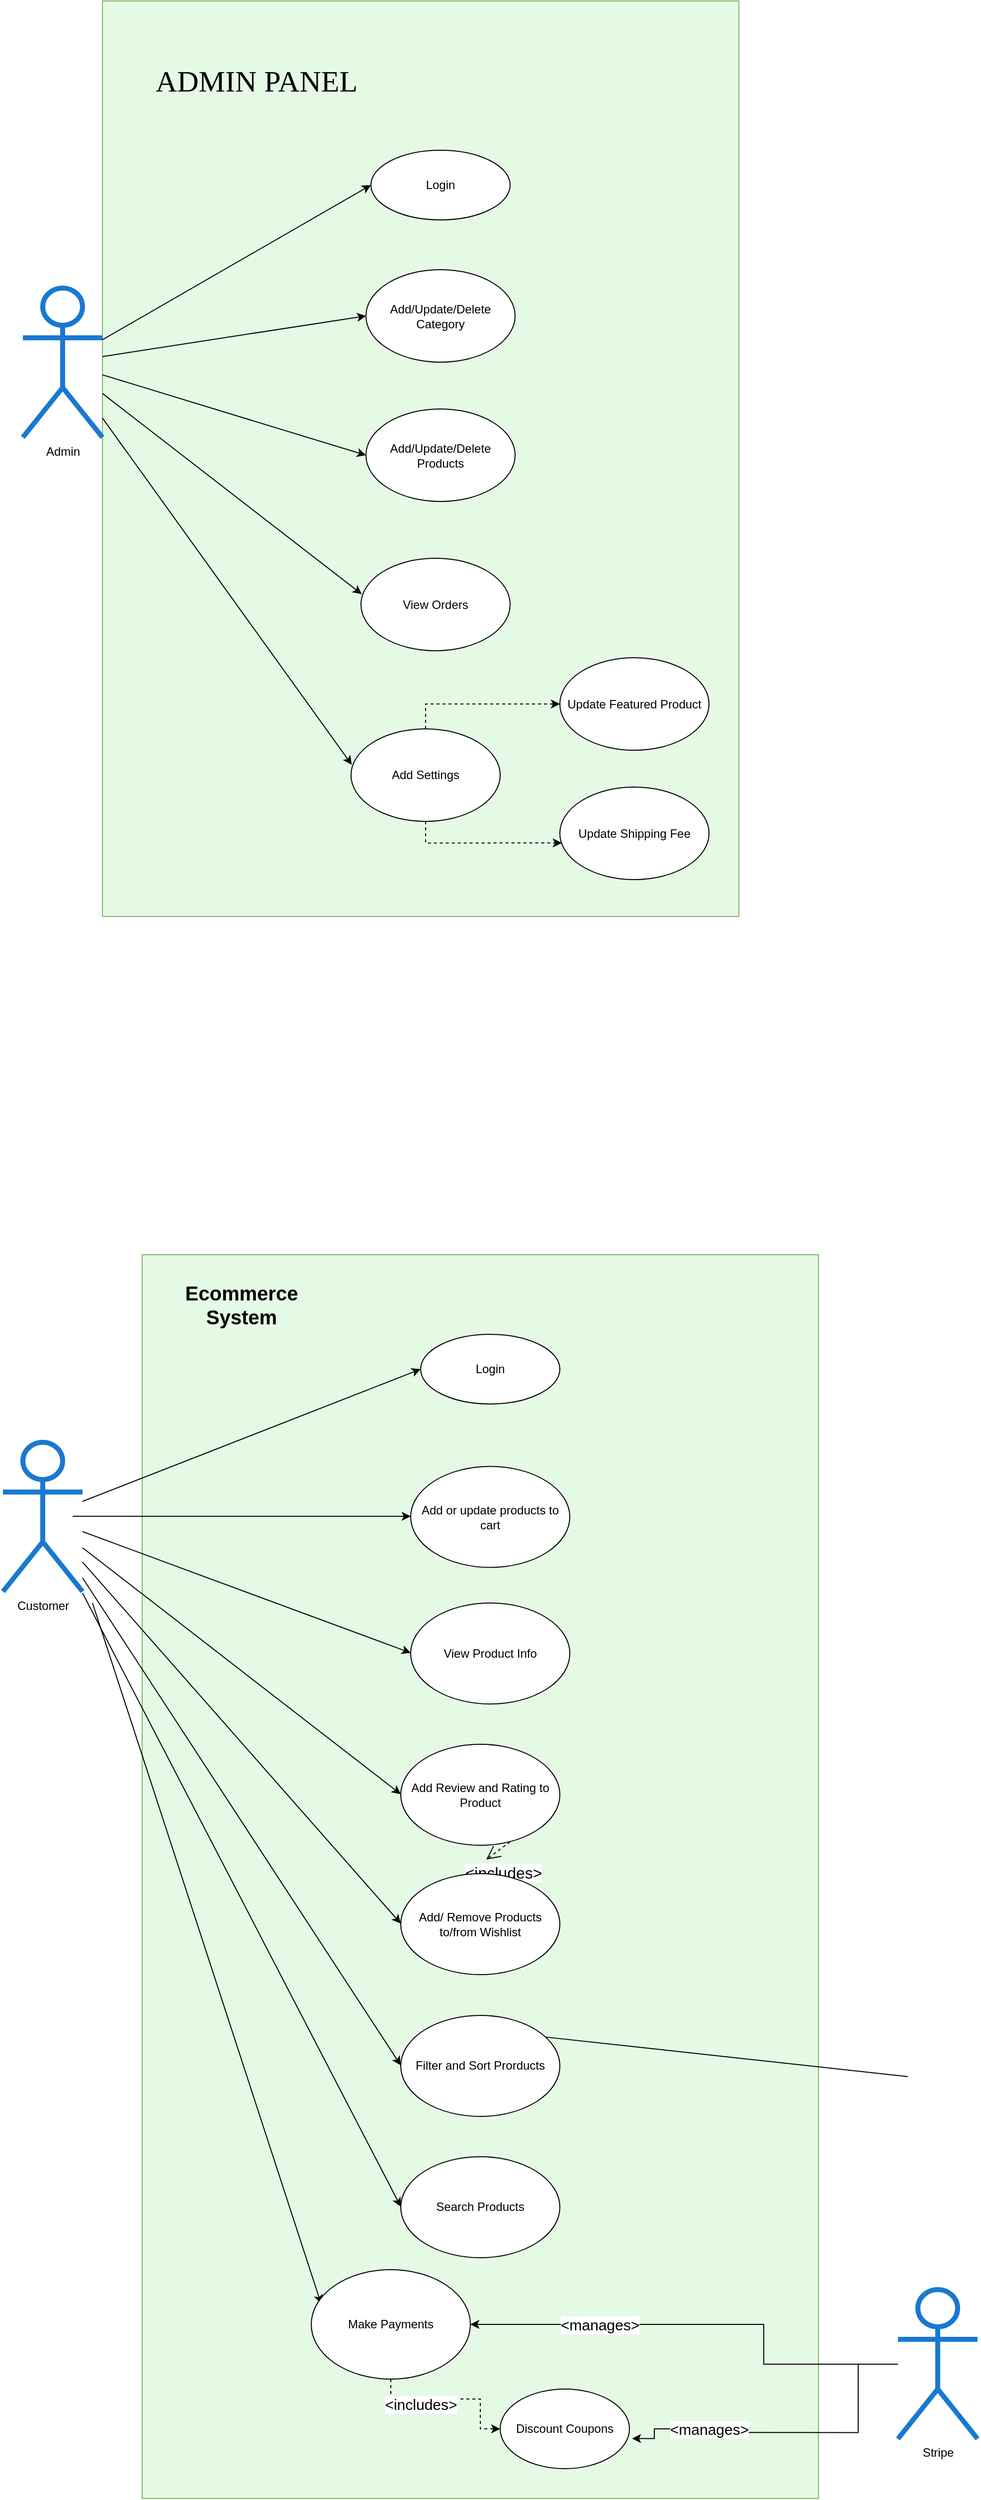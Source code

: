 <mxfile version="21.5.0" type="github">
  <diagram name="Page-1" id="igKEuE6RyJMRjBMo8wGY">
    <mxGraphModel dx="1517" dy="4053" grid="1" gridSize="10" guides="1" tooltips="1" connect="1" arrows="1" fold="1" page="1" pageScale="1" pageWidth="1200" pageHeight="1600" math="0" shadow="0">
      <root>
        <mxCell id="0" />
        <mxCell id="1" parent="0" />
        <mxCell id="2WVy318mOLhB7sXqwARw-7" value="" style="whiteSpace=wrap;html=1;fillColor=#E5FAE4;strokeColor=#82b366;gradientColor=none;" parent="1" vertex="1">
          <mxGeometry x="160" y="-410" width="680" height="1250" as="geometry" />
        </mxCell>
        <mxCell id="2WVy318mOLhB7sXqwARw-1" value="Customer" style="shape=umlActor;verticalLabelPosition=bottom;verticalAlign=top;html=1;outlineConnect=0;strokeColor=#1a78d1;strokeWidth=5;" parent="1" vertex="1">
          <mxGeometry x="20" y="-221.5" width="80" height="150" as="geometry" />
        </mxCell>
        <mxCell id="2WVy318mOLhB7sXqwARw-8" value="Login" style="ellipse;whiteSpace=wrap;html=1;" parent="1" vertex="1">
          <mxGeometry x="440" y="-330" width="140" height="70" as="geometry" />
        </mxCell>
        <mxCell id="2WVy318mOLhB7sXqwARw-12" value="" style="endArrow=classic;html=1;rounded=0;entryX=0;entryY=0.5;entryDx=0;entryDy=0;" parent="1" source="2WVy318mOLhB7sXqwARw-1" target="2WVy318mOLhB7sXqwARw-8" edge="1">
          <mxGeometry width="50" height="50" relative="1" as="geometry">
            <mxPoint x="150" y="-210" as="sourcePoint" />
            <mxPoint x="200" y="-260" as="targetPoint" />
          </mxGeometry>
        </mxCell>
        <mxCell id="2WVy318mOLhB7sXqwARw-15" value="" style="endArrow=classic;html=1;rounded=0;entryX=0;entryY=0.5;entryDx=0;entryDy=0;" parent="1" edge="1">
          <mxGeometry width="50" height="50" relative="1" as="geometry">
            <mxPoint x="90" y="-147.09" as="sourcePoint" />
            <mxPoint x="430.0" y="-147.09" as="targetPoint" />
          </mxGeometry>
        </mxCell>
        <mxCell id="2WVy318mOLhB7sXqwARw-32" value="" style="endArrow=classic;html=1;rounded=0;entryX=1;entryY=0.5;entryDx=0;entryDy=0;" parent="1" target="2WVy318mOLhB7sXqwARw-30" edge="1">
          <mxGeometry width="50" height="50" relative="1" as="geometry">
            <mxPoint x="930" y="415.974" as="sourcePoint" />
            <mxPoint x="545" y="374" as="targetPoint" />
          </mxGeometry>
        </mxCell>
        <mxCell id="2WVy318mOLhB7sXqwARw-33" value="Ecommerce System" style="text;html=1;strokeColor=none;fillColor=none;align=center;verticalAlign=middle;whiteSpace=wrap;rounded=0;fontSize=20;fontStyle=1" parent="1" vertex="1">
          <mxGeometry x="240" y="-370" width="40" height="20" as="geometry" />
        </mxCell>
        <mxCell id="2WVy318mOLhB7sXqwARw-35" value="&amp;lt;includes&amp;gt;" style="endArrow=open;endSize=12;dashed=1;html=1;rounded=0;exitX=0.5;exitY=1;exitDx=0;exitDy=0;fontSize=16;" parent="1" source="2WVy318mOLhB7sXqwARw-23" edge="1">
          <mxGeometry x="0.652" y="22" width="160" relative="1" as="geometry">
            <mxPoint x="530" y="180" as="sourcePoint" />
            <mxPoint x="505.96" y="197.823" as="targetPoint" />
            <mxPoint y="-1" as="offset" />
          </mxGeometry>
        </mxCell>
        <mxCell id="FOp-FHEVq5P7CfQ6BhnO-1" value="" style="whiteSpace=wrap;html=1;fillColor=#E5FAE4;strokeColor=#82b366;gradientColor=none;" vertex="1" parent="1">
          <mxGeometry x="120" y="-1670" width="640" height="920" as="geometry" />
        </mxCell>
        <mxCell id="FOp-FHEVq5P7CfQ6BhnO-2" value="Admin" style="shape=umlActor;verticalLabelPosition=bottom;verticalAlign=top;html=1;outlineConnect=0;strokeColor=#1a78d1;strokeWidth=5;" vertex="1" parent="1">
          <mxGeometry x="40" y="-1381.5" width="80" height="150" as="geometry" />
        </mxCell>
        <mxCell id="FOp-FHEVq5P7CfQ6BhnO-5" value="Login" style="ellipse;whiteSpace=wrap;html=1;" vertex="1" parent="1">
          <mxGeometry x="390" y="-1520" width="140" height="70" as="geometry" />
        </mxCell>
        <mxCell id="FOp-FHEVq5P7CfQ6BhnO-6" value="" style="endArrow=classic;html=1;rounded=0;entryX=0;entryY=0.5;entryDx=0;entryDy=0;" edge="1" parent="1" source="FOp-FHEVq5P7CfQ6BhnO-2" target="FOp-FHEVq5P7CfQ6BhnO-5">
          <mxGeometry width="50" height="50" relative="1" as="geometry">
            <mxPoint x="170" y="-1370" as="sourcePoint" />
            <mxPoint x="220" y="-1420" as="targetPoint" />
          </mxGeometry>
        </mxCell>
        <mxCell id="FOp-FHEVq5P7CfQ6BhnO-8" value="Add/Update/Delete Category" style="ellipse;whiteSpace=wrap;html=1;" vertex="1" parent="1">
          <mxGeometry x="385" y="-1400" width="150" height="93" as="geometry" />
        </mxCell>
        <mxCell id="FOp-FHEVq5P7CfQ6BhnO-9" value="" style="endArrow=classic;html=1;rounded=0;entryX=0;entryY=0.5;entryDx=0;entryDy=0;" edge="1" parent="1" source="FOp-FHEVq5P7CfQ6BhnO-2" target="FOp-FHEVq5P7CfQ6BhnO-8">
          <mxGeometry width="50" height="50" relative="1" as="geometry">
            <mxPoint x="170" y="-1270" as="sourcePoint" />
            <mxPoint x="220" y="-1323" as="targetPoint" />
          </mxGeometry>
        </mxCell>
        <mxCell id="FOp-FHEVq5P7CfQ6BhnO-10" value="Add/Update/Delete Products" style="ellipse;whiteSpace=wrap;html=1;" vertex="1" parent="1">
          <mxGeometry x="385" y="-1260" width="150" height="93" as="geometry" />
        </mxCell>
        <mxCell id="FOp-FHEVq5P7CfQ6BhnO-11" value="" style="endArrow=classic;html=1;rounded=0;entryX=0;entryY=0.5;entryDx=0;entryDy=0;" edge="1" parent="1" source="FOp-FHEVq5P7CfQ6BhnO-2" target="FOp-FHEVq5P7CfQ6BhnO-10">
          <mxGeometry width="50" height="50" relative="1" as="geometry">
            <mxPoint x="160" y="-1236" as="sourcePoint" />
            <mxPoint x="210" y="-1210" as="targetPoint" />
          </mxGeometry>
        </mxCell>
        <mxCell id="FOp-FHEVq5P7CfQ6BhnO-13" value="View Orders" style="ellipse;whiteSpace=wrap;html=1;" vertex="1" parent="1">
          <mxGeometry x="380" y="-1110" width="150" height="93" as="geometry" />
        </mxCell>
        <mxCell id="FOp-FHEVq5P7CfQ6BhnO-14" value="" style="endArrow=classic;html=1;rounded=0;entryX=0.005;entryY=0.388;entryDx=0;entryDy=0;entryPerimeter=0;" edge="1" parent="1" target="FOp-FHEVq5P7CfQ6BhnO-13" source="FOp-FHEVq5P7CfQ6BhnO-2">
          <mxGeometry width="50" height="50" relative="1" as="geometry">
            <mxPoint x="120" y="-1231.5" as="sourcePoint" />
            <mxPoint x="170" y="-1281.5" as="targetPoint" />
          </mxGeometry>
        </mxCell>
        <mxCell id="FOp-FHEVq5P7CfQ6BhnO-19" value="ADMIN PANEL" style="text;html=1;strokeColor=none;fillColor=none;align=center;verticalAlign=middle;whiteSpace=wrap;rounded=0;fontSize=30;fontStyle=0;fontFamily=Verdana;" vertex="1" parent="1">
          <mxGeometry x="160" y="-1600" width="230" height="20" as="geometry" />
        </mxCell>
        <mxCell id="FOp-FHEVq5P7CfQ6BhnO-30" style="edgeStyle=orthogonalEdgeStyle;rounded=0;orthogonalLoop=1;jettySize=auto;html=1;exitX=0.5;exitY=1;exitDx=0;exitDy=0;entryX=0.013;entryY=0.604;entryDx=0;entryDy=0;entryPerimeter=0;dashed=1;" edge="1" parent="1" source="FOp-FHEVq5P7CfQ6BhnO-23" target="FOp-FHEVq5P7CfQ6BhnO-26">
          <mxGeometry relative="1" as="geometry" />
        </mxCell>
        <mxCell id="FOp-FHEVq5P7CfQ6BhnO-31" style="edgeStyle=orthogonalEdgeStyle;rounded=0;orthogonalLoop=1;jettySize=auto;html=1;exitX=0.5;exitY=0;exitDx=0;exitDy=0;entryX=0;entryY=0.5;entryDx=0;entryDy=0;strokeColor=default;dashed=1;" edge="1" parent="1" source="FOp-FHEVq5P7CfQ6BhnO-23" target="FOp-FHEVq5P7CfQ6BhnO-25">
          <mxGeometry relative="1" as="geometry" />
        </mxCell>
        <mxCell id="FOp-FHEVq5P7CfQ6BhnO-23" value="Add Settings" style="ellipse;whiteSpace=wrap;html=1;" vertex="1" parent="1">
          <mxGeometry x="370" y="-938.5" width="150" height="93" as="geometry" />
        </mxCell>
        <mxCell id="FOp-FHEVq5P7CfQ6BhnO-24" value="" style="endArrow=classic;html=1;rounded=0;entryX=0.005;entryY=0.388;entryDx=0;entryDy=0;entryPerimeter=0;" edge="1" parent="1" target="FOp-FHEVq5P7CfQ6BhnO-23" source="FOp-FHEVq5P7CfQ6BhnO-2">
          <mxGeometry width="50" height="50" relative="1" as="geometry">
            <mxPoint x="120" y="-1220" as="sourcePoint" />
            <mxPoint x="160" y="-1110" as="targetPoint" />
          </mxGeometry>
        </mxCell>
        <mxCell id="FOp-FHEVq5P7CfQ6BhnO-25" value="Update Featured Product" style="ellipse;html=1;whiteSpace=wrap;" vertex="1" parent="1">
          <mxGeometry x="580" y="-1010" width="150" height="93" as="geometry" />
        </mxCell>
        <mxCell id="FOp-FHEVq5P7CfQ6BhnO-26" value="Update Shipping Fee" style="ellipse;whiteSpace=wrap;html=1;" vertex="1" parent="1">
          <mxGeometry x="580" y="-880" width="150" height="93" as="geometry" />
        </mxCell>
        <mxCell id="FOp-FHEVq5P7CfQ6BhnO-41" value="Add or update products to cart" style="ellipse;whiteSpace=wrap;html=1;" vertex="1" parent="1">
          <mxGeometry x="430" y="-197.25" width="160" height="101.5" as="geometry" />
        </mxCell>
        <mxCell id="FOp-FHEVq5P7CfQ6BhnO-42" value="" style="endArrow=classic;html=1;rounded=0;entryX=0;entryY=0.5;entryDx=0;entryDy=0;" edge="1" parent="1" source="2WVy318mOLhB7sXqwARw-1">
          <mxGeometry width="50" height="50" relative="1" as="geometry">
            <mxPoint x="90" y="-9.84" as="sourcePoint" />
            <mxPoint x="430.0" y="-9.84" as="targetPoint" />
          </mxGeometry>
        </mxCell>
        <mxCell id="FOp-FHEVq5P7CfQ6BhnO-43" value="View Product Info" style="ellipse;whiteSpace=wrap;html=1;" vertex="1" parent="1">
          <mxGeometry x="430" y="-60" width="160" height="101.5" as="geometry" />
        </mxCell>
        <mxCell id="FOp-FHEVq5P7CfQ6BhnO-44" value="" style="endArrow=classic;html=1;rounded=0;entryX=0;entryY=0.5;entryDx=0;entryDy=0;" edge="1" parent="1" source="2WVy318mOLhB7sXqwARw-1">
          <mxGeometry width="50" height="50" relative="1" as="geometry">
            <mxPoint x="100" y="-90" as="sourcePoint" />
            <mxPoint x="420.0" y="132.16" as="targetPoint" />
          </mxGeometry>
        </mxCell>
        <mxCell id="FOp-FHEVq5P7CfQ6BhnO-45" value="Add Review and Rating to Product" style="ellipse;whiteSpace=wrap;html=1;" vertex="1" parent="1">
          <mxGeometry x="420" y="82" width="160" height="101.5" as="geometry" />
        </mxCell>
        <mxCell id="FOp-FHEVq5P7CfQ6BhnO-46" value="" style="endArrow=classic;html=1;rounded=0;entryX=0;entryY=0.5;entryDx=0;entryDy=0;" edge="1" parent="1" source="2WVy318mOLhB7sXqwARw-1">
          <mxGeometry width="50" height="50" relative="1" as="geometry">
            <mxPoint x="90" y="140" as="sourcePoint" />
            <mxPoint x="420.0" y="262.16" as="targetPoint" />
          </mxGeometry>
        </mxCell>
        <mxCell id="FOp-FHEVq5P7CfQ6BhnO-47" value="Add/ Remove Products to/from Wishlist" style="ellipse;whiteSpace=wrap;html=1;" vertex="1" parent="1">
          <mxGeometry x="420" y="212" width="160" height="101.5" as="geometry" />
        </mxCell>
        <mxCell id="FOp-FHEVq5P7CfQ6BhnO-48" value="" style="endArrow=classic;html=1;rounded=0;entryX=0;entryY=0.5;entryDx=0;entryDy=0;" edge="1" parent="1" source="2WVy318mOLhB7sXqwARw-1">
          <mxGeometry width="50" height="50" relative="1" as="geometry">
            <mxPoint x="100" y="41.5" as="sourcePoint" />
            <mxPoint x="420.0" y="404.66" as="targetPoint" />
          </mxGeometry>
        </mxCell>
        <mxCell id="FOp-FHEVq5P7CfQ6BhnO-49" value="Filter and Sort Prorducts" style="ellipse;whiteSpace=wrap;html=1;" vertex="1" parent="1">
          <mxGeometry x="420" y="354.5" width="160" height="101.5" as="geometry" />
        </mxCell>
        <mxCell id="FOp-FHEVq5P7CfQ6BhnO-50" value="" style="endArrow=classic;html=1;rounded=0;entryX=0;entryY=0.5;entryDx=0;entryDy=0;" edge="1" parent="1">
          <mxGeometry width="50" height="50" relative="1" as="geometry">
            <mxPoint x="100" y="-70" as="sourcePoint" />
            <mxPoint x="420.0" y="546.66" as="targetPoint" />
          </mxGeometry>
        </mxCell>
        <mxCell id="FOp-FHEVq5P7CfQ6BhnO-51" value="Search Products" style="ellipse;whiteSpace=wrap;html=1;" vertex="1" parent="1">
          <mxGeometry x="420" y="496.5" width="160" height="101.5" as="geometry" />
        </mxCell>
        <mxCell id="FOp-FHEVq5P7CfQ6BhnO-52" value="" style="endArrow=classic;html=1;rounded=0;entryX=0.062;entryY=0.312;entryDx=0;entryDy=0;entryPerimeter=0;" edge="1" parent="1" target="FOp-FHEVq5P7CfQ6BhnO-53">
          <mxGeometry width="50" height="50" relative="1" as="geometry">
            <mxPoint x="110" y="-60" as="sourcePoint" />
            <mxPoint x="430.0" y="556.66" as="targetPoint" />
          </mxGeometry>
        </mxCell>
        <mxCell id="FOp-FHEVq5P7CfQ6BhnO-63" style="edgeStyle=orthogonalEdgeStyle;rounded=0;orthogonalLoop=1;jettySize=auto;html=1;entryX=0;entryY=0.5;entryDx=0;entryDy=0;dashed=1;" edge="1" parent="1" source="FOp-FHEVq5P7CfQ6BhnO-53" target="FOp-FHEVq5P7CfQ6BhnO-61">
          <mxGeometry relative="1" as="geometry">
            <Array as="points">
              <mxPoint x="410" y="740" />
              <mxPoint x="500" y="740" />
              <mxPoint x="500" y="770" />
            </Array>
          </mxGeometry>
        </mxCell>
        <mxCell id="FOp-FHEVq5P7CfQ6BhnO-53" value="Make Payments" style="ellipse;whiteSpace=wrap;html=1;" vertex="1" parent="1">
          <mxGeometry x="330" y="610" width="160" height="110" as="geometry" />
        </mxCell>
        <mxCell id="FOp-FHEVq5P7CfQ6BhnO-59" style="edgeStyle=orthogonalEdgeStyle;rounded=0;orthogonalLoop=1;jettySize=auto;html=1;entryX=1;entryY=0.5;entryDx=0;entryDy=0;" edge="1" parent="1" source="FOp-FHEVq5P7CfQ6BhnO-60" target="FOp-FHEVq5P7CfQ6BhnO-53">
          <mxGeometry relative="1" as="geometry" />
        </mxCell>
        <mxCell id="FOp-FHEVq5P7CfQ6BhnO-66" style="edgeStyle=orthogonalEdgeStyle;rounded=0;orthogonalLoop=1;jettySize=auto;html=1;entryX=1.02;entryY=0.622;entryDx=0;entryDy=0;entryPerimeter=0;" edge="1" parent="1" source="FOp-FHEVq5P7CfQ6BhnO-67" target="FOp-FHEVq5P7CfQ6BhnO-61">
          <mxGeometry relative="1" as="geometry" />
        </mxCell>
        <mxCell id="FOp-FHEVq5P7CfQ6BhnO-54" value="Stripe" style="shape=umlActor;verticalLabelPosition=bottom;verticalAlign=top;html=1;outlineConnect=0;strokeColor=#1a78d1;strokeWidth=5;" vertex="1" parent="1">
          <mxGeometry x="920" y="630" width="80" height="150" as="geometry" />
        </mxCell>
        <mxCell id="FOp-FHEVq5P7CfQ6BhnO-61" value="Discount Coupons" style="ellipse;whiteSpace=wrap;html=1;" vertex="1" parent="1">
          <mxGeometry x="520" y="730" width="130" height="80" as="geometry" />
        </mxCell>
        <mxCell id="FOp-FHEVq5P7CfQ6BhnO-64" value="" style="edgeStyle=orthogonalEdgeStyle;rounded=0;orthogonalLoop=1;jettySize=auto;html=1;entryX=1;entryY=0.5;entryDx=0;entryDy=0;" edge="1" parent="1" source="FOp-FHEVq5P7CfQ6BhnO-54" target="FOp-FHEVq5P7CfQ6BhnO-60">
          <mxGeometry relative="1" as="geometry">
            <mxPoint x="920" y="705" as="sourcePoint" />
            <mxPoint x="490" y="665" as="targetPoint" />
          </mxGeometry>
        </mxCell>
        <mxCell id="FOp-FHEVq5P7CfQ6BhnO-60" value="&lt;font style=&quot;font-size: 15px;&quot;&gt;&amp;lt;manages&amp;gt;&lt;/font&gt;" style="text;html=1;strokeColor=none;fillColor=none;align=center;verticalAlign=middle;rounded=0;labelBackgroundColor=default;" vertex="1" parent="1">
          <mxGeometry x="590" y="650" width="60" height="30" as="geometry" />
        </mxCell>
        <mxCell id="FOp-FHEVq5P7CfQ6BhnO-65" value="&lt;span style=&quot;font-size: 15px;&quot;&gt;&amp;lt;includes&amp;gt;&lt;/span&gt;" style="text;html=1;strokeColor=none;fillColor=none;align=center;verticalAlign=middle;rounded=0;labelBackgroundColor=default;" vertex="1" parent="1">
          <mxGeometry x="410" y="730" width="60" height="30" as="geometry" />
        </mxCell>
        <mxCell id="FOp-FHEVq5P7CfQ6BhnO-68" value="" style="edgeStyle=orthogonalEdgeStyle;rounded=0;orthogonalLoop=1;jettySize=auto;html=1;entryX=1.02;entryY=0.622;entryDx=0;entryDy=0;entryPerimeter=0;" edge="1" parent="1" source="FOp-FHEVq5P7CfQ6BhnO-54" target="FOp-FHEVq5P7CfQ6BhnO-67">
          <mxGeometry relative="1" as="geometry">
            <mxPoint x="920" y="705" as="sourcePoint" />
            <mxPoint x="653" y="780" as="targetPoint" />
            <Array as="points">
              <mxPoint x="880" y="705" />
              <mxPoint x="880" y="774" />
            </Array>
          </mxGeometry>
        </mxCell>
        <mxCell id="FOp-FHEVq5P7CfQ6BhnO-67" value="&lt;font style=&quot;font-size: 15px;&quot;&gt;&amp;lt;manages&amp;gt;&lt;/font&gt;" style="text;html=1;strokeColor=none;fillColor=none;align=center;verticalAlign=middle;rounded=0;labelBackgroundColor=default;" vertex="1" parent="1">
          <mxGeometry x="700" y="755" width="60" height="30" as="geometry" />
        </mxCell>
      </root>
    </mxGraphModel>
  </diagram>
</mxfile>

